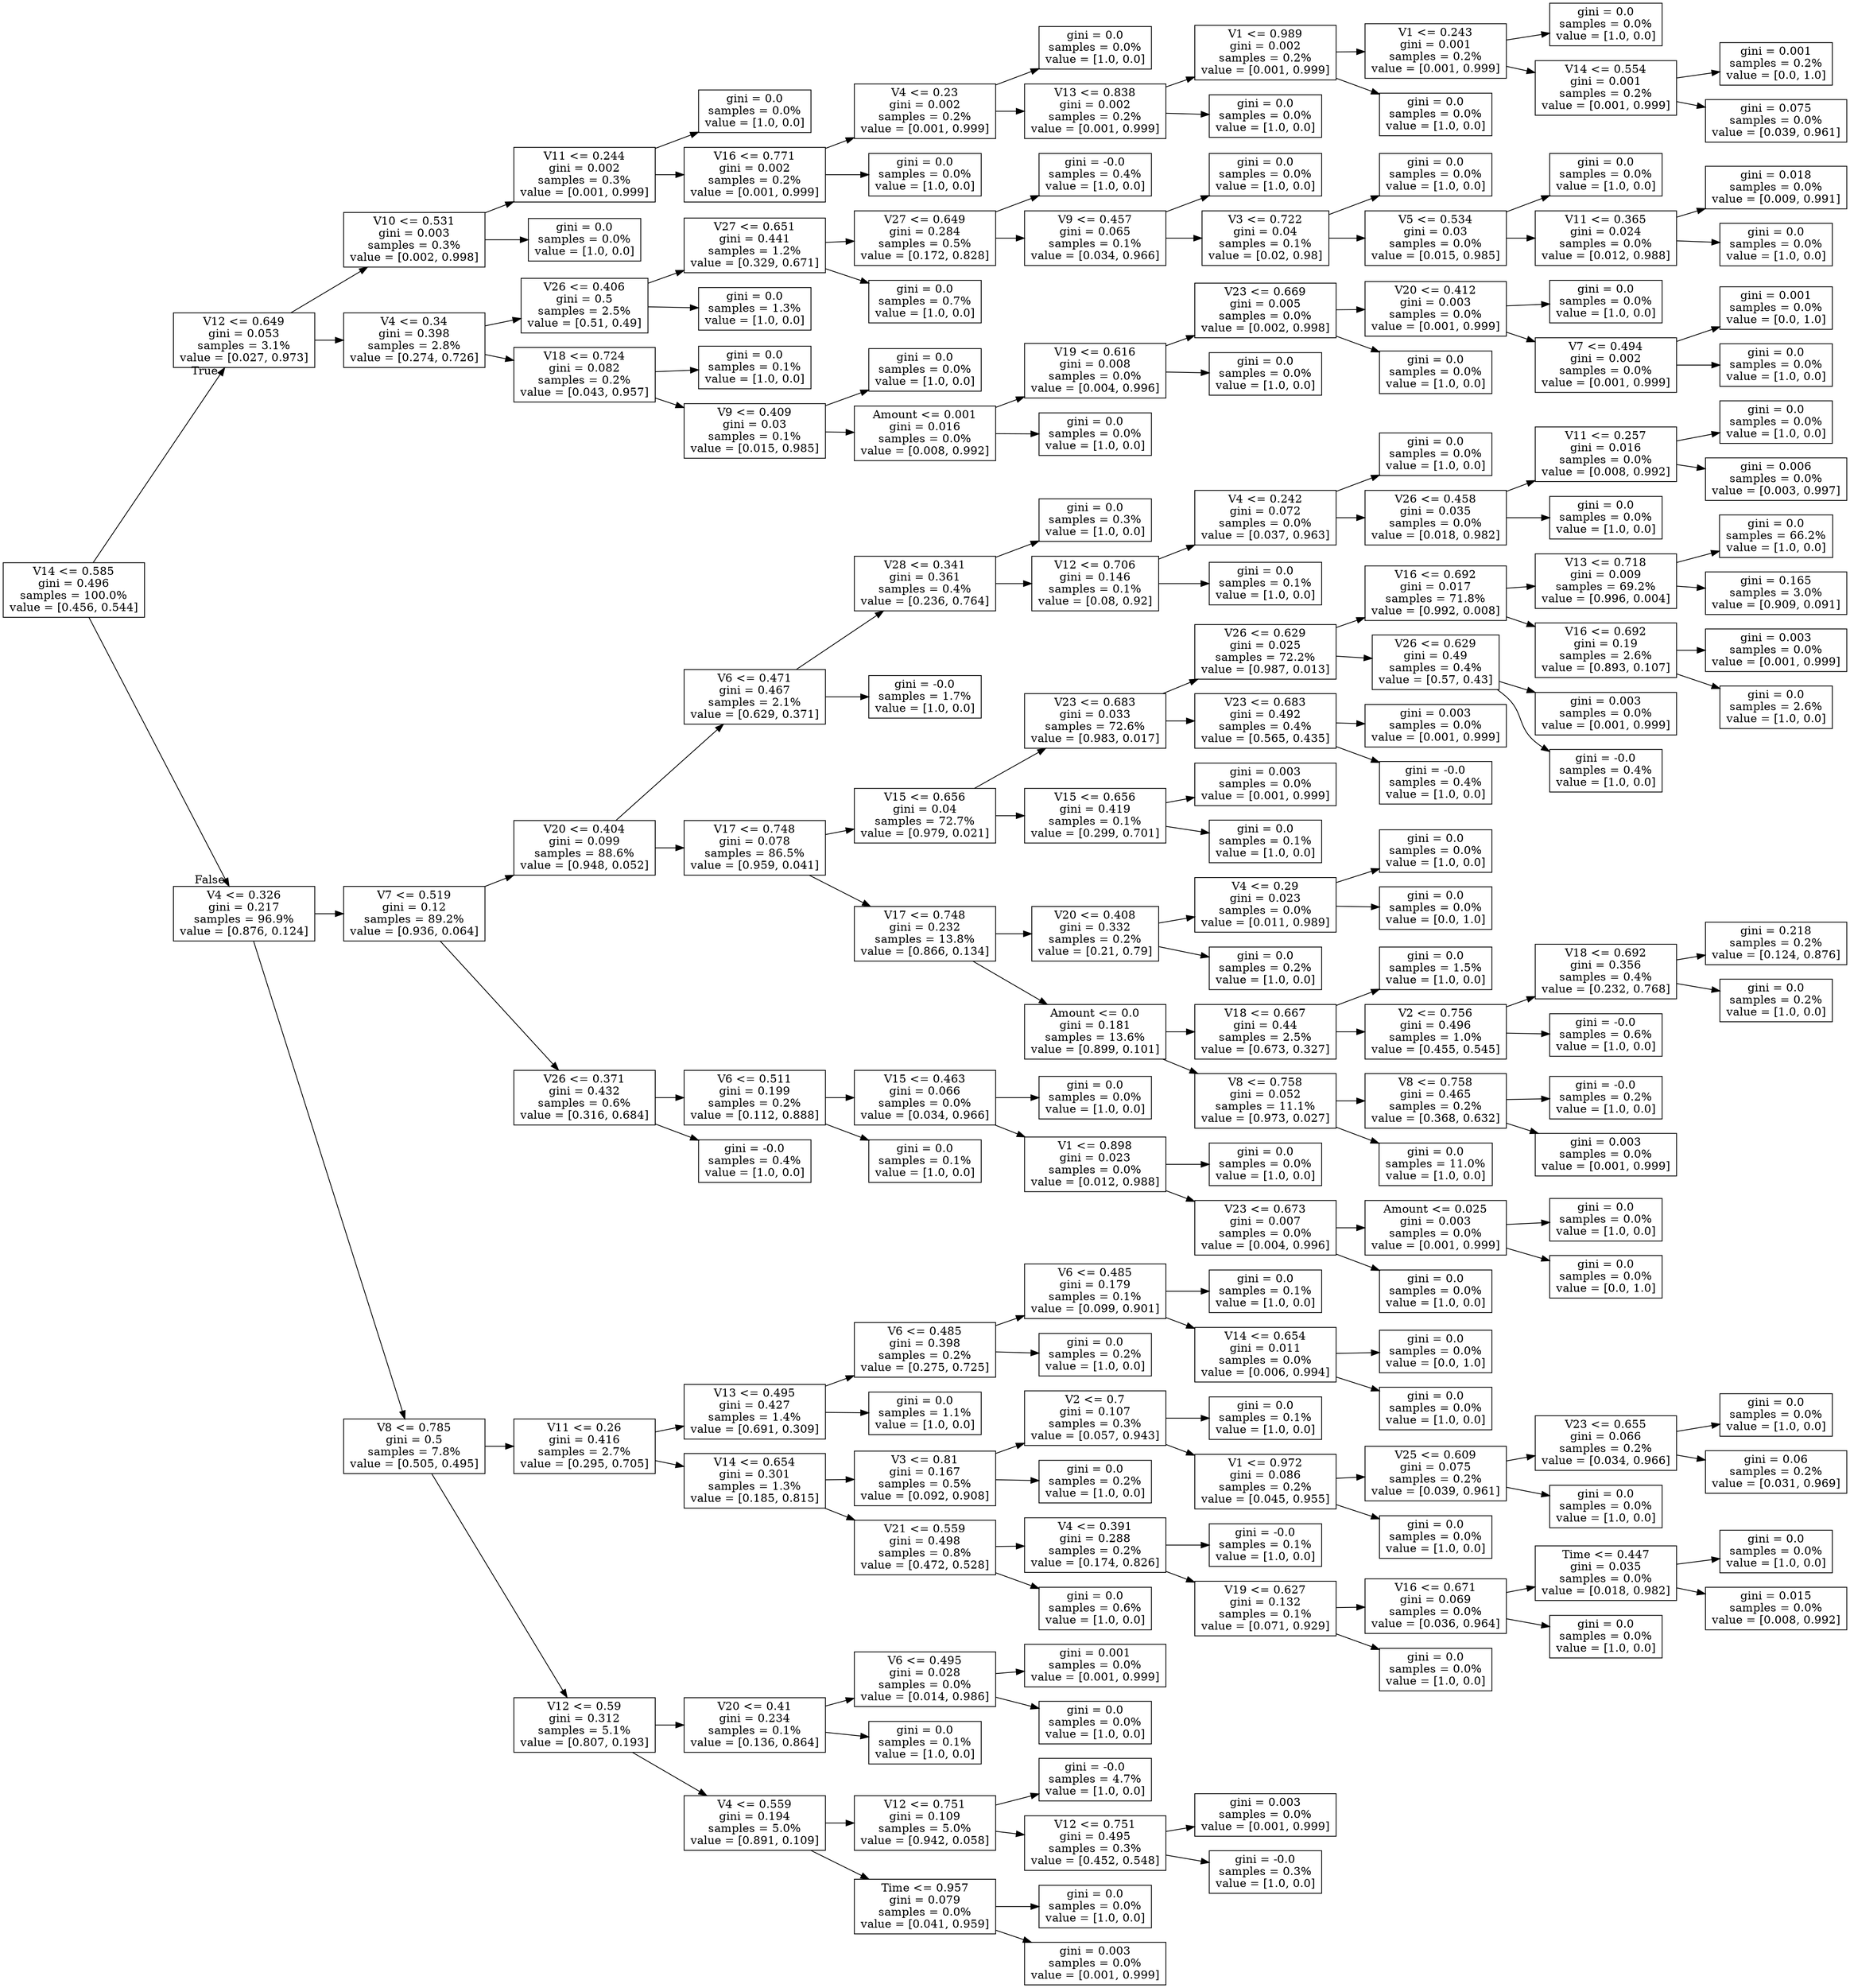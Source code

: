 digraph Tree {
node [shape=box] ;
rankdir=LR ;
0 [label="V14 <= 0.585\ngini = 0.496\nsamples = 100.0%\nvalue = [0.456, 0.544]"] ;
1 [label="V12 <= 0.649\ngini = 0.053\nsamples = 3.1%\nvalue = [0.027, 0.973]"] ;
0 -> 1 [labeldistance=2.5, labelangle=-45, headlabel="True"] ;
2 [label="V10 <= 0.531\ngini = 0.003\nsamples = 0.3%\nvalue = [0.002, 0.998]"] ;
1 -> 2 ;
3 [label="V11 <= 0.244\ngini = 0.002\nsamples = 0.3%\nvalue = [0.001, 0.999]"] ;
2 -> 3 ;
4 [label="gini = 0.0\nsamples = 0.0%\nvalue = [1.0, 0.0]"] ;
3 -> 4 ;
5 [label="V16 <= 0.771\ngini = 0.002\nsamples = 0.2%\nvalue = [0.001, 0.999]"] ;
3 -> 5 ;
6 [label="V4 <= 0.23\ngini = 0.002\nsamples = 0.2%\nvalue = [0.001, 0.999]"] ;
5 -> 6 ;
7 [label="gini = 0.0\nsamples = 0.0%\nvalue = [1.0, 0.0]"] ;
6 -> 7 ;
8 [label="V13 <= 0.838\ngini = 0.002\nsamples = 0.2%\nvalue = [0.001, 0.999]"] ;
6 -> 8 ;
9 [label="V1 <= 0.989\ngini = 0.002\nsamples = 0.2%\nvalue = [0.001, 0.999]"] ;
8 -> 9 ;
10 [label="V1 <= 0.243\ngini = 0.001\nsamples = 0.2%\nvalue = [0.001, 0.999]"] ;
9 -> 10 ;
11 [label="gini = 0.0\nsamples = 0.0%\nvalue = [1.0, 0.0]"] ;
10 -> 11 ;
12 [label="V14 <= 0.554\ngini = 0.001\nsamples = 0.2%\nvalue = [0.001, 0.999]"] ;
10 -> 12 ;
13 [label="gini = 0.001\nsamples = 0.2%\nvalue = [0.0, 1.0]"] ;
12 -> 13 ;
14 [label="gini = 0.075\nsamples = 0.0%\nvalue = [0.039, 0.961]"] ;
12 -> 14 ;
15 [label="gini = 0.0\nsamples = 0.0%\nvalue = [1.0, 0.0]"] ;
9 -> 15 ;
16 [label="gini = 0.0\nsamples = 0.0%\nvalue = [1.0, 0.0]"] ;
8 -> 16 ;
17 [label="gini = 0.0\nsamples = 0.0%\nvalue = [1.0, 0.0]"] ;
5 -> 17 ;
18 [label="gini = 0.0\nsamples = 0.0%\nvalue = [1.0, 0.0]"] ;
2 -> 18 ;
19 [label="V4 <= 0.34\ngini = 0.398\nsamples = 2.8%\nvalue = [0.274, 0.726]"] ;
1 -> 19 ;
20 [label="V26 <= 0.406\ngini = 0.5\nsamples = 2.5%\nvalue = [0.51, 0.49]"] ;
19 -> 20 ;
21 [label="V27 <= 0.651\ngini = 0.441\nsamples = 1.2%\nvalue = [0.329, 0.671]"] ;
20 -> 21 ;
22 [label="V27 <= 0.649\ngini = 0.284\nsamples = 0.5%\nvalue = [0.172, 0.828]"] ;
21 -> 22 ;
23 [label="gini = -0.0\nsamples = 0.4%\nvalue = [1.0, 0.0]"] ;
22 -> 23 ;
24 [label="V9 <= 0.457\ngini = 0.065\nsamples = 0.1%\nvalue = [0.034, 0.966]"] ;
22 -> 24 ;
25 [label="gini = 0.0\nsamples = 0.0%\nvalue = [1.0, 0.0]"] ;
24 -> 25 ;
26 [label="V3 <= 0.722\ngini = 0.04\nsamples = 0.1%\nvalue = [0.02, 0.98]"] ;
24 -> 26 ;
27 [label="gini = 0.0\nsamples = 0.0%\nvalue = [1.0, 0.0]"] ;
26 -> 27 ;
28 [label="V5 <= 0.534\ngini = 0.03\nsamples = 0.0%\nvalue = [0.015, 0.985]"] ;
26 -> 28 ;
29 [label="gini = 0.0\nsamples = 0.0%\nvalue = [1.0, 0.0]"] ;
28 -> 29 ;
30 [label="V11 <= 0.365\ngini = 0.024\nsamples = 0.0%\nvalue = [0.012, 0.988]"] ;
28 -> 30 ;
31 [label="gini = 0.018\nsamples = 0.0%\nvalue = [0.009, 0.991]"] ;
30 -> 31 ;
32 [label="gini = 0.0\nsamples = 0.0%\nvalue = [1.0, 0.0]"] ;
30 -> 32 ;
33 [label="gini = 0.0\nsamples = 0.7%\nvalue = [1.0, 0.0]"] ;
21 -> 33 ;
34 [label="gini = 0.0\nsamples = 1.3%\nvalue = [1.0, 0.0]"] ;
20 -> 34 ;
35 [label="V18 <= 0.724\ngini = 0.082\nsamples = 0.2%\nvalue = [0.043, 0.957]"] ;
19 -> 35 ;
36 [label="gini = 0.0\nsamples = 0.1%\nvalue = [1.0, 0.0]"] ;
35 -> 36 ;
37 [label="V9 <= 0.409\ngini = 0.03\nsamples = 0.1%\nvalue = [0.015, 0.985]"] ;
35 -> 37 ;
38 [label="gini = 0.0\nsamples = 0.0%\nvalue = [1.0, 0.0]"] ;
37 -> 38 ;
39 [label="Amount <= 0.001\ngini = 0.016\nsamples = 0.0%\nvalue = [0.008, 0.992]"] ;
37 -> 39 ;
40 [label="V19 <= 0.616\ngini = 0.008\nsamples = 0.0%\nvalue = [0.004, 0.996]"] ;
39 -> 40 ;
41 [label="V23 <= 0.669\ngini = 0.005\nsamples = 0.0%\nvalue = [0.002, 0.998]"] ;
40 -> 41 ;
42 [label="V20 <= 0.412\ngini = 0.003\nsamples = 0.0%\nvalue = [0.001, 0.999]"] ;
41 -> 42 ;
43 [label="gini = 0.0\nsamples = 0.0%\nvalue = [1.0, 0.0]"] ;
42 -> 43 ;
44 [label="V7 <= 0.494\ngini = 0.002\nsamples = 0.0%\nvalue = [0.001, 0.999]"] ;
42 -> 44 ;
45 [label="gini = 0.001\nsamples = 0.0%\nvalue = [0.0, 1.0]"] ;
44 -> 45 ;
46 [label="gini = 0.0\nsamples = 0.0%\nvalue = [1.0, 0.0]"] ;
44 -> 46 ;
47 [label="gini = 0.0\nsamples = 0.0%\nvalue = [1.0, 0.0]"] ;
41 -> 47 ;
48 [label="gini = 0.0\nsamples = 0.0%\nvalue = [1.0, 0.0]"] ;
40 -> 48 ;
49 [label="gini = 0.0\nsamples = 0.0%\nvalue = [1.0, 0.0]"] ;
39 -> 49 ;
50 [label="V4 <= 0.326\ngini = 0.217\nsamples = 96.9%\nvalue = [0.876, 0.124]"] ;
0 -> 50 [labeldistance=2.5, labelangle=45, headlabel="False"] ;
51 [label="V7 <= 0.519\ngini = 0.12\nsamples = 89.2%\nvalue = [0.936, 0.064]"] ;
50 -> 51 ;
52 [label="V20 <= 0.404\ngini = 0.099\nsamples = 88.6%\nvalue = [0.948, 0.052]"] ;
51 -> 52 ;
53 [label="V6 <= 0.471\ngini = 0.467\nsamples = 2.1%\nvalue = [0.629, 0.371]"] ;
52 -> 53 ;
54 [label="V28 <= 0.341\ngini = 0.361\nsamples = 0.4%\nvalue = [0.236, 0.764]"] ;
53 -> 54 ;
55 [label="gini = 0.0\nsamples = 0.3%\nvalue = [1.0, 0.0]"] ;
54 -> 55 ;
56 [label="V12 <= 0.706\ngini = 0.146\nsamples = 0.1%\nvalue = [0.08, 0.92]"] ;
54 -> 56 ;
57 [label="V4 <= 0.242\ngini = 0.072\nsamples = 0.0%\nvalue = [0.037, 0.963]"] ;
56 -> 57 ;
58 [label="gini = 0.0\nsamples = 0.0%\nvalue = [1.0, 0.0]"] ;
57 -> 58 ;
59 [label="V26 <= 0.458\ngini = 0.035\nsamples = 0.0%\nvalue = [0.018, 0.982]"] ;
57 -> 59 ;
60 [label="V11 <= 0.257\ngini = 0.016\nsamples = 0.0%\nvalue = [0.008, 0.992]"] ;
59 -> 60 ;
61 [label="gini = 0.0\nsamples = 0.0%\nvalue = [1.0, 0.0]"] ;
60 -> 61 ;
62 [label="gini = 0.006\nsamples = 0.0%\nvalue = [0.003, 0.997]"] ;
60 -> 62 ;
63 [label="gini = 0.0\nsamples = 0.0%\nvalue = [1.0, 0.0]"] ;
59 -> 63 ;
64 [label="gini = 0.0\nsamples = 0.1%\nvalue = [1.0, 0.0]"] ;
56 -> 64 ;
65 [label="gini = -0.0\nsamples = 1.7%\nvalue = [1.0, 0.0]"] ;
53 -> 65 ;
66 [label="V17 <= 0.748\ngini = 0.078\nsamples = 86.5%\nvalue = [0.959, 0.041]"] ;
52 -> 66 ;
67 [label="V15 <= 0.656\ngini = 0.04\nsamples = 72.7%\nvalue = [0.979, 0.021]"] ;
66 -> 67 ;
68 [label="V23 <= 0.683\ngini = 0.033\nsamples = 72.6%\nvalue = [0.983, 0.017]"] ;
67 -> 68 ;
69 [label="V26 <= 0.629\ngini = 0.025\nsamples = 72.2%\nvalue = [0.987, 0.013]"] ;
68 -> 69 ;
70 [label="V16 <= 0.692\ngini = 0.017\nsamples = 71.8%\nvalue = [0.992, 0.008]"] ;
69 -> 70 ;
71 [label="V13 <= 0.718\ngini = 0.009\nsamples = 69.2%\nvalue = [0.996, 0.004]"] ;
70 -> 71 ;
72 [label="gini = 0.0\nsamples = 66.2%\nvalue = [1.0, 0.0]"] ;
71 -> 72 ;
73 [label="gini = 0.165\nsamples = 3.0%\nvalue = [0.909, 0.091]"] ;
71 -> 73 ;
74 [label="V16 <= 0.692\ngini = 0.19\nsamples = 2.6%\nvalue = [0.893, 0.107]"] ;
70 -> 74 ;
75 [label="gini = 0.003\nsamples = 0.0%\nvalue = [0.001, 0.999]"] ;
74 -> 75 ;
76 [label="gini = 0.0\nsamples = 2.6%\nvalue = [1.0, 0.0]"] ;
74 -> 76 ;
77 [label="V26 <= 0.629\ngini = 0.49\nsamples = 0.4%\nvalue = [0.57, 0.43]"] ;
69 -> 77 ;
78 [label="gini = 0.003\nsamples = 0.0%\nvalue = [0.001, 0.999]"] ;
77 -> 78 ;
79 [label="gini = -0.0\nsamples = 0.4%\nvalue = [1.0, 0.0]"] ;
77 -> 79 ;
80 [label="V23 <= 0.683\ngini = 0.492\nsamples = 0.4%\nvalue = [0.565, 0.435]"] ;
68 -> 80 ;
81 [label="gini = 0.003\nsamples = 0.0%\nvalue = [0.001, 0.999]"] ;
80 -> 81 ;
82 [label="gini = -0.0\nsamples = 0.4%\nvalue = [1.0, 0.0]"] ;
80 -> 82 ;
83 [label="V15 <= 0.656\ngini = 0.419\nsamples = 0.1%\nvalue = [0.299, 0.701]"] ;
67 -> 83 ;
84 [label="gini = 0.003\nsamples = 0.0%\nvalue = [0.001, 0.999]"] ;
83 -> 84 ;
85 [label="gini = 0.0\nsamples = 0.1%\nvalue = [1.0, 0.0]"] ;
83 -> 85 ;
86 [label="V17 <= 0.748\ngini = 0.232\nsamples = 13.8%\nvalue = [0.866, 0.134]"] ;
66 -> 86 ;
87 [label="V20 <= 0.408\ngini = 0.332\nsamples = 0.2%\nvalue = [0.21, 0.79]"] ;
86 -> 87 ;
88 [label="V4 <= 0.29\ngini = 0.023\nsamples = 0.0%\nvalue = [0.011, 0.989]"] ;
87 -> 88 ;
89 [label="gini = 0.0\nsamples = 0.0%\nvalue = [1.0, 0.0]"] ;
88 -> 89 ;
90 [label="gini = 0.0\nsamples = 0.0%\nvalue = [0.0, 1.0]"] ;
88 -> 90 ;
91 [label="gini = 0.0\nsamples = 0.2%\nvalue = [1.0, 0.0]"] ;
87 -> 91 ;
92 [label="Amount <= 0.0\ngini = 0.181\nsamples = 13.6%\nvalue = [0.899, 0.101]"] ;
86 -> 92 ;
93 [label="V18 <= 0.667\ngini = 0.44\nsamples = 2.5%\nvalue = [0.673, 0.327]"] ;
92 -> 93 ;
94 [label="gini = 0.0\nsamples = 1.5%\nvalue = [1.0, 0.0]"] ;
93 -> 94 ;
95 [label="V2 <= 0.756\ngini = 0.496\nsamples = 1.0%\nvalue = [0.455, 0.545]"] ;
93 -> 95 ;
96 [label="V18 <= 0.692\ngini = 0.356\nsamples = 0.4%\nvalue = [0.232, 0.768]"] ;
95 -> 96 ;
97 [label="gini = 0.218\nsamples = 0.2%\nvalue = [0.124, 0.876]"] ;
96 -> 97 ;
98 [label="gini = 0.0\nsamples = 0.2%\nvalue = [1.0, 0.0]"] ;
96 -> 98 ;
99 [label="gini = -0.0\nsamples = 0.6%\nvalue = [1.0, 0.0]"] ;
95 -> 99 ;
100 [label="V8 <= 0.758\ngini = 0.052\nsamples = 11.1%\nvalue = [0.973, 0.027]"] ;
92 -> 100 ;
101 [label="V8 <= 0.758\ngini = 0.465\nsamples = 0.2%\nvalue = [0.368, 0.632]"] ;
100 -> 101 ;
102 [label="gini = -0.0\nsamples = 0.2%\nvalue = [1.0, 0.0]"] ;
101 -> 102 ;
103 [label="gini = 0.003\nsamples = 0.0%\nvalue = [0.001, 0.999]"] ;
101 -> 103 ;
104 [label="gini = 0.0\nsamples = 11.0%\nvalue = [1.0, 0.0]"] ;
100 -> 104 ;
105 [label="V26 <= 0.371\ngini = 0.432\nsamples = 0.6%\nvalue = [0.316, 0.684]"] ;
51 -> 105 ;
106 [label="V6 <= 0.511\ngini = 0.199\nsamples = 0.2%\nvalue = [0.112, 0.888]"] ;
105 -> 106 ;
107 [label="V15 <= 0.463\ngini = 0.066\nsamples = 0.0%\nvalue = [0.034, 0.966]"] ;
106 -> 107 ;
108 [label="gini = 0.0\nsamples = 0.0%\nvalue = [1.0, 0.0]"] ;
107 -> 108 ;
109 [label="V1 <= 0.898\ngini = 0.023\nsamples = 0.0%\nvalue = [0.012, 0.988]"] ;
107 -> 109 ;
110 [label="gini = 0.0\nsamples = 0.0%\nvalue = [1.0, 0.0]"] ;
109 -> 110 ;
111 [label="V23 <= 0.673\ngini = 0.007\nsamples = 0.0%\nvalue = [0.004, 0.996]"] ;
109 -> 111 ;
112 [label="Amount <= 0.025\ngini = 0.003\nsamples = 0.0%\nvalue = [0.001, 0.999]"] ;
111 -> 112 ;
113 [label="gini = 0.0\nsamples = 0.0%\nvalue = [1.0, 0.0]"] ;
112 -> 113 ;
114 [label="gini = 0.0\nsamples = 0.0%\nvalue = [0.0, 1.0]"] ;
112 -> 114 ;
115 [label="gini = 0.0\nsamples = 0.0%\nvalue = [1.0, 0.0]"] ;
111 -> 115 ;
116 [label="gini = 0.0\nsamples = 0.1%\nvalue = [1.0, 0.0]"] ;
106 -> 116 ;
117 [label="gini = -0.0\nsamples = 0.4%\nvalue = [1.0, 0.0]"] ;
105 -> 117 ;
118 [label="V8 <= 0.785\ngini = 0.5\nsamples = 7.8%\nvalue = [0.505, 0.495]"] ;
50 -> 118 ;
119 [label="V11 <= 0.26\ngini = 0.416\nsamples = 2.7%\nvalue = [0.295, 0.705]"] ;
118 -> 119 ;
120 [label="V13 <= 0.495\ngini = 0.427\nsamples = 1.4%\nvalue = [0.691, 0.309]"] ;
119 -> 120 ;
121 [label="V6 <= 0.485\ngini = 0.398\nsamples = 0.2%\nvalue = [0.275, 0.725]"] ;
120 -> 121 ;
122 [label="V6 <= 0.485\ngini = 0.179\nsamples = 0.1%\nvalue = [0.099, 0.901]"] ;
121 -> 122 ;
123 [label="gini = 0.0\nsamples = 0.1%\nvalue = [1.0, 0.0]"] ;
122 -> 123 ;
124 [label="V14 <= 0.654\ngini = 0.011\nsamples = 0.0%\nvalue = [0.006, 0.994]"] ;
122 -> 124 ;
125 [label="gini = 0.0\nsamples = 0.0%\nvalue = [0.0, 1.0]"] ;
124 -> 125 ;
126 [label="gini = 0.0\nsamples = 0.0%\nvalue = [1.0, 0.0]"] ;
124 -> 126 ;
127 [label="gini = 0.0\nsamples = 0.2%\nvalue = [1.0, 0.0]"] ;
121 -> 127 ;
128 [label="gini = 0.0\nsamples = 1.1%\nvalue = [1.0, 0.0]"] ;
120 -> 128 ;
129 [label="V14 <= 0.654\ngini = 0.301\nsamples = 1.3%\nvalue = [0.185, 0.815]"] ;
119 -> 129 ;
130 [label="V3 <= 0.81\ngini = 0.167\nsamples = 0.5%\nvalue = [0.092, 0.908]"] ;
129 -> 130 ;
131 [label="V2 <= 0.7\ngini = 0.107\nsamples = 0.3%\nvalue = [0.057, 0.943]"] ;
130 -> 131 ;
132 [label="gini = 0.0\nsamples = 0.1%\nvalue = [1.0, 0.0]"] ;
131 -> 132 ;
133 [label="V1 <= 0.972\ngini = 0.086\nsamples = 0.2%\nvalue = [0.045, 0.955]"] ;
131 -> 133 ;
134 [label="V25 <= 0.609\ngini = 0.075\nsamples = 0.2%\nvalue = [0.039, 0.961]"] ;
133 -> 134 ;
135 [label="V23 <= 0.655\ngini = 0.066\nsamples = 0.2%\nvalue = [0.034, 0.966]"] ;
134 -> 135 ;
136 [label="gini = 0.0\nsamples = 0.0%\nvalue = [1.0, 0.0]"] ;
135 -> 136 ;
137 [label="gini = 0.06\nsamples = 0.2%\nvalue = [0.031, 0.969]"] ;
135 -> 137 ;
138 [label="gini = 0.0\nsamples = 0.0%\nvalue = [1.0, 0.0]"] ;
134 -> 138 ;
139 [label="gini = 0.0\nsamples = 0.0%\nvalue = [1.0, 0.0]"] ;
133 -> 139 ;
140 [label="gini = 0.0\nsamples = 0.2%\nvalue = [1.0, 0.0]"] ;
130 -> 140 ;
141 [label="V21 <= 0.559\ngini = 0.498\nsamples = 0.8%\nvalue = [0.472, 0.528]"] ;
129 -> 141 ;
142 [label="V4 <= 0.391\ngini = 0.288\nsamples = 0.2%\nvalue = [0.174, 0.826]"] ;
141 -> 142 ;
143 [label="gini = -0.0\nsamples = 0.1%\nvalue = [1.0, 0.0]"] ;
142 -> 143 ;
144 [label="V19 <= 0.627\ngini = 0.132\nsamples = 0.1%\nvalue = [0.071, 0.929]"] ;
142 -> 144 ;
145 [label="V16 <= 0.671\ngini = 0.069\nsamples = 0.0%\nvalue = [0.036, 0.964]"] ;
144 -> 145 ;
146 [label="Time <= 0.447\ngini = 0.035\nsamples = 0.0%\nvalue = [0.018, 0.982]"] ;
145 -> 146 ;
147 [label="gini = 0.0\nsamples = 0.0%\nvalue = [1.0, 0.0]"] ;
146 -> 147 ;
148 [label="gini = 0.015\nsamples = 0.0%\nvalue = [0.008, 0.992]"] ;
146 -> 148 ;
149 [label="gini = 0.0\nsamples = 0.0%\nvalue = [1.0, 0.0]"] ;
145 -> 149 ;
150 [label="gini = 0.0\nsamples = 0.0%\nvalue = [1.0, 0.0]"] ;
144 -> 150 ;
151 [label="gini = 0.0\nsamples = 0.6%\nvalue = [1.0, 0.0]"] ;
141 -> 151 ;
152 [label="V12 <= 0.59\ngini = 0.312\nsamples = 5.1%\nvalue = [0.807, 0.193]"] ;
118 -> 152 ;
153 [label="V20 <= 0.41\ngini = 0.234\nsamples = 0.1%\nvalue = [0.136, 0.864]"] ;
152 -> 153 ;
154 [label="V6 <= 0.495\ngini = 0.028\nsamples = 0.0%\nvalue = [0.014, 0.986]"] ;
153 -> 154 ;
155 [label="gini = 0.001\nsamples = 0.0%\nvalue = [0.001, 0.999]"] ;
154 -> 155 ;
156 [label="gini = 0.0\nsamples = 0.0%\nvalue = [1.0, 0.0]"] ;
154 -> 156 ;
157 [label="gini = 0.0\nsamples = 0.1%\nvalue = [1.0, 0.0]"] ;
153 -> 157 ;
158 [label="V4 <= 0.559\ngini = 0.194\nsamples = 5.0%\nvalue = [0.891, 0.109]"] ;
152 -> 158 ;
159 [label="V12 <= 0.751\ngini = 0.109\nsamples = 5.0%\nvalue = [0.942, 0.058]"] ;
158 -> 159 ;
160 [label="gini = -0.0\nsamples = 4.7%\nvalue = [1.0, 0.0]"] ;
159 -> 160 ;
161 [label="V12 <= 0.751\ngini = 0.495\nsamples = 0.3%\nvalue = [0.452, 0.548]"] ;
159 -> 161 ;
162 [label="gini = 0.003\nsamples = 0.0%\nvalue = [0.001, 0.999]"] ;
161 -> 162 ;
163 [label="gini = -0.0\nsamples = 0.3%\nvalue = [1.0, 0.0]"] ;
161 -> 163 ;
164 [label="Time <= 0.957\ngini = 0.079\nsamples = 0.0%\nvalue = [0.041, 0.959]"] ;
158 -> 164 ;
165 [label="gini = 0.0\nsamples = 0.0%\nvalue = [1.0, 0.0]"] ;
164 -> 165 ;
166 [label="gini = 0.003\nsamples = 0.0%\nvalue = [0.001, 0.999]"] ;
164 -> 166 ;
}

